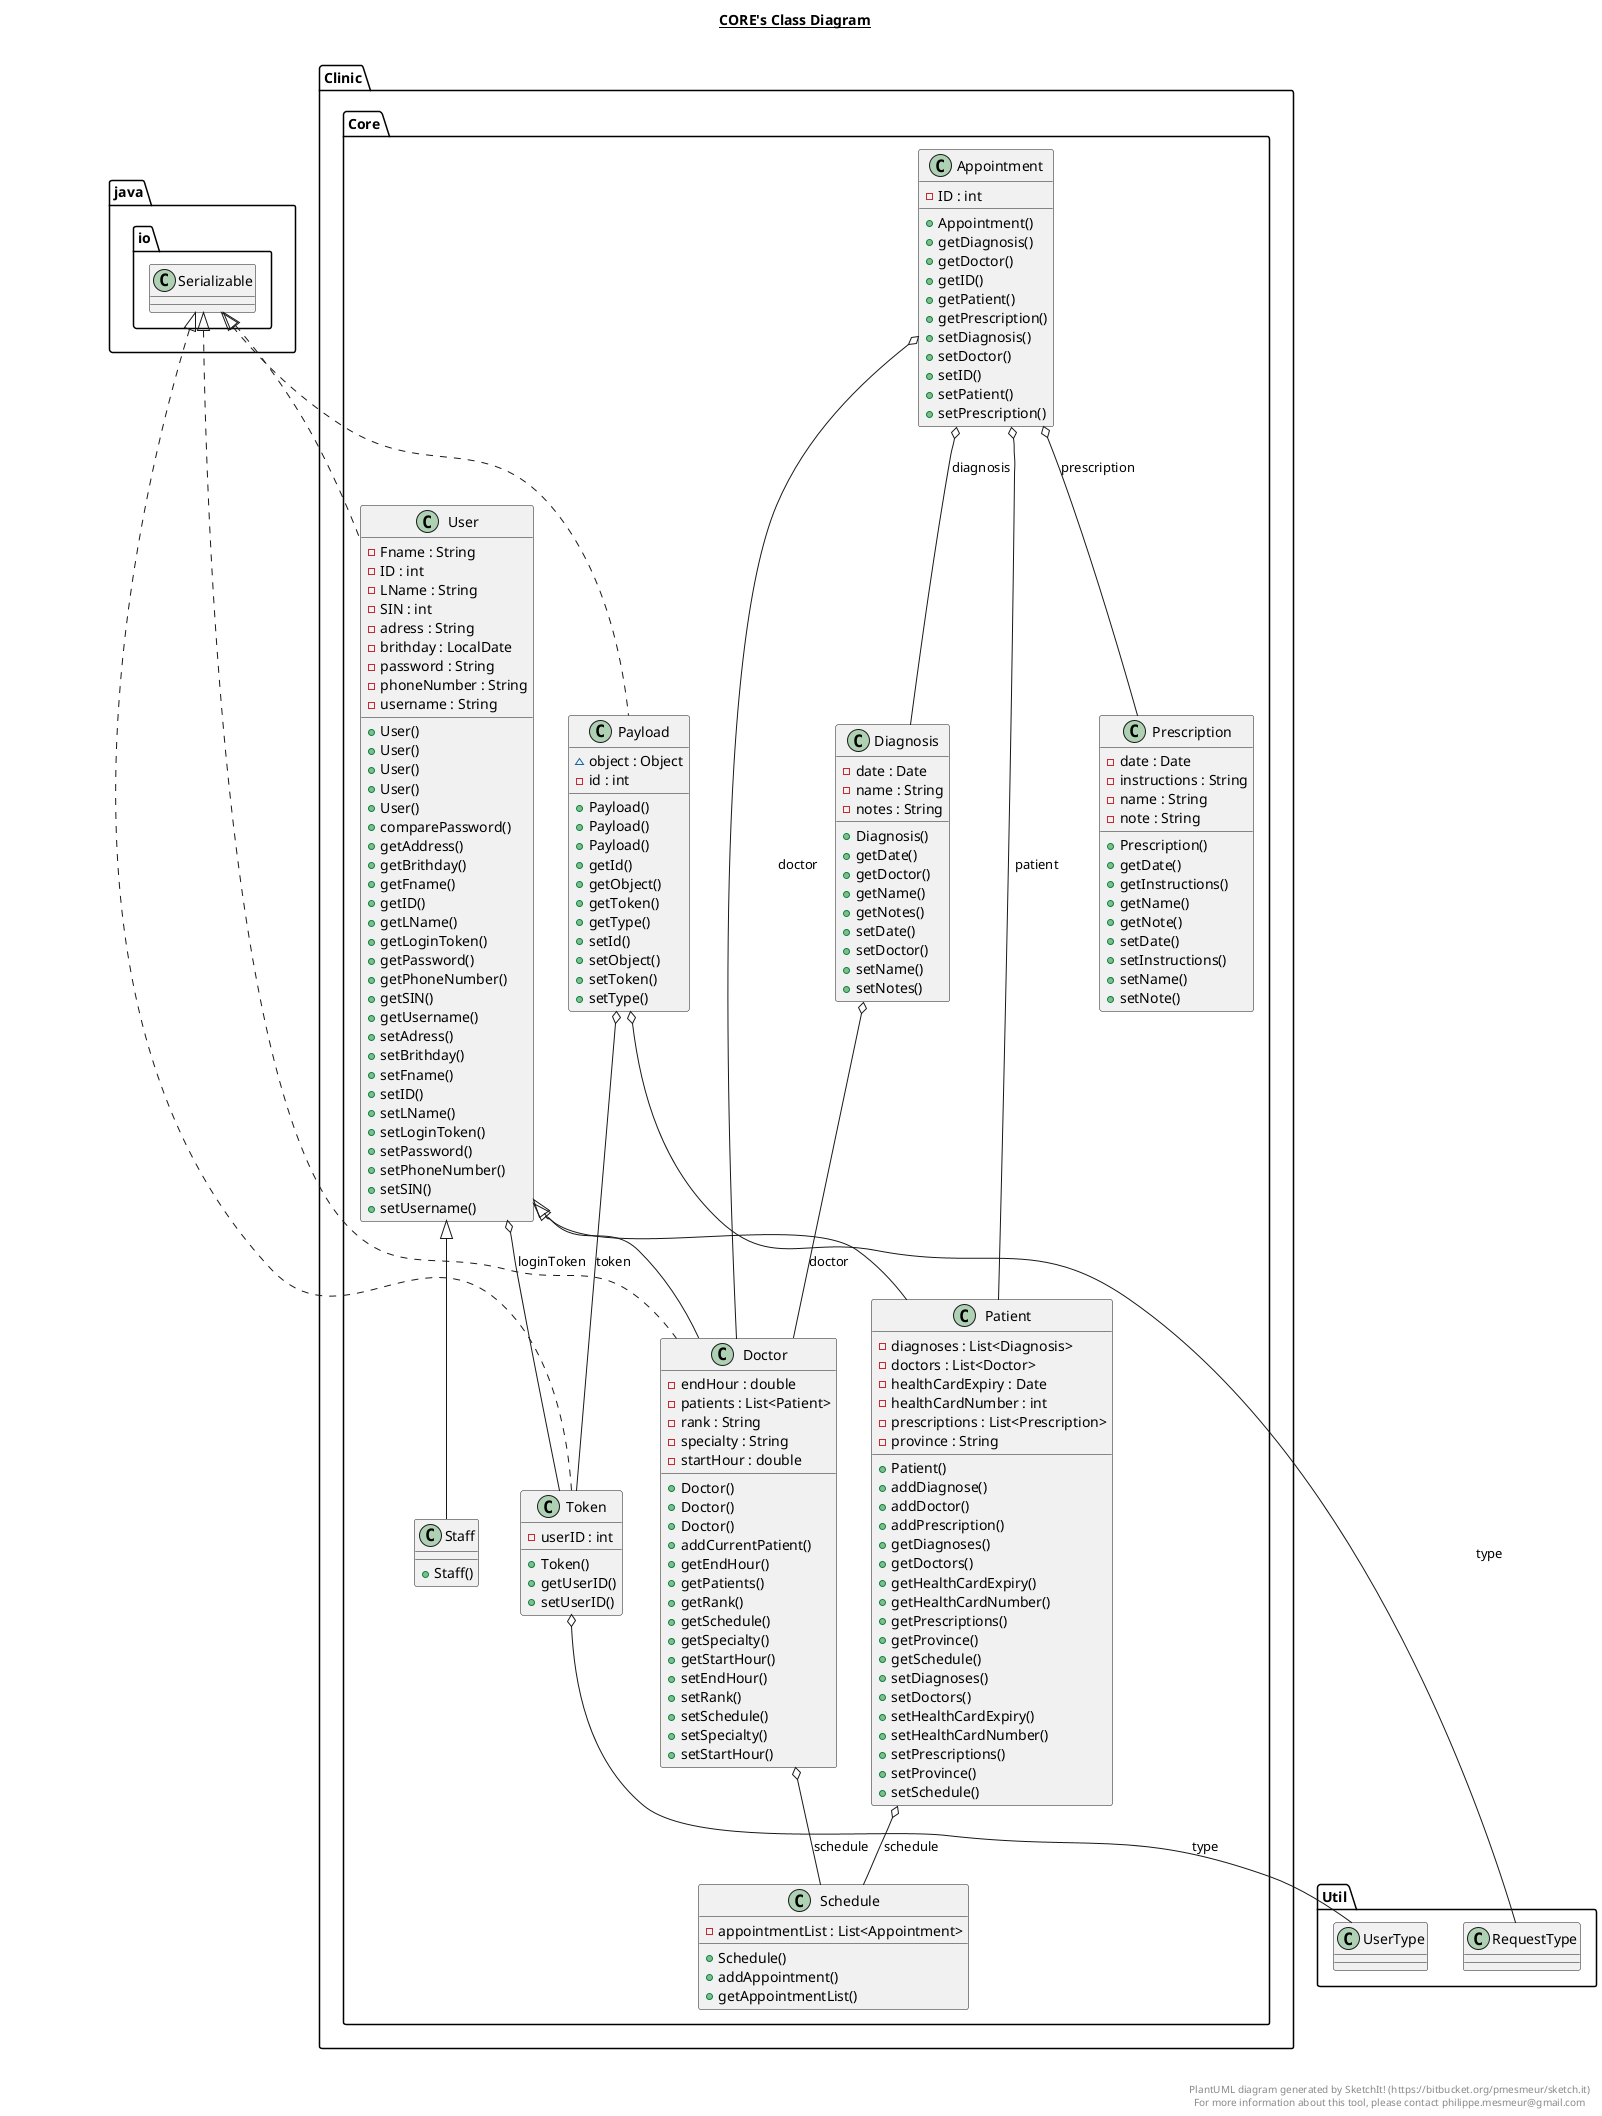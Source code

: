 @startuml

title __CORE's Class Diagram__\n

  namespace Clinic.Core {
    class Clinic.Core.Appointment {
        - ID : int
        + Appointment()
        + getDiagnosis()
        + getDoctor()
        + getID()
        + getPatient()
        + getPrescription()
        + setDiagnosis()
        + setDoctor()
        + setID()
        + setPatient()
        + setPrescription()
    }
  }
  

  namespace Clinic.Core {
    class Clinic.Core.Diagnosis {
        - date : Date
        - name : String
        - notes : String
        + Diagnosis()
        + getDate()
        + getDoctor()
        + getName()
        + getNotes()
        + setDate()
        + setDoctor()
        + setName()
        + setNotes()
    }
  }
  

  namespace Clinic.Core {
    class Clinic.Core.Doctor {
        - endHour : double
        - patients : List<Patient>
        - rank : String
        - specialty : String
        - startHour : double
        + Doctor()
        + Doctor()
        + Doctor()
        + addCurrentPatient()
        + getEndHour()
        + getPatients()
        + getRank()
        + getSchedule()
        + getSpecialty()
        + getStartHour()
        + setEndHour()
        + setRank()
        + setSchedule()
        + setSpecialty()
        + setStartHour()
    }
  }
  

  namespace Clinic.Core {
    class Clinic.Core.Patient {
        - diagnoses : List<Diagnosis>
        - doctors : List<Doctor>
        - healthCardExpiry : Date
        - healthCardNumber : int
        - prescriptions : List<Prescription>
        - province : String
        + Patient()
        + addDiagnose()
        + addDoctor()
        + addPrescription()
        + getDiagnoses()
        + getDoctors()
        + getHealthCardExpiry()
        + getHealthCardNumber()
        + getPrescriptions()
        + getProvince()
        + getSchedule()
        + setDiagnoses()
        + setDoctors()
        + setHealthCardExpiry()
        + setHealthCardNumber()
        + setPrescriptions()
        + setProvince()
        + setSchedule()
    }
  }
  

  namespace Clinic.Core {
    class Clinic.Core.Payload {
        ~ object : Object
        - id : int
        + Payload()
        + Payload()
        + Payload()
        + getId()
        + getObject()
        + getToken()
        + getType()
        + setId()
        + setObject()
        + setToken()
        + setType()
    }
  }
  

  namespace Clinic.Core {
    class Clinic.Core.Prescription {
        - date : Date
        - instructions : String
        - name : String
        - note : String
        + Prescription()
        + getDate()
        + getInstructions()
        + getName()
        + getNote()
        + setDate()
        + setInstructions()
        + setName()
        + setNote()
    }
  }
  

  namespace Clinic.Core {
    class Clinic.Core.Schedule {
        - appointmentList : List<Appointment>
        + Schedule()
        + addAppointment()
        + getAppointmentList()
    }
  }
  

  namespace Clinic.Core {
    class Clinic.Core.Staff {
        + Staff()
    }
  }
  

  namespace Clinic.Core {
    class Clinic.Core.Token {
        - userID : int
        + Token()
        + getUserID()
        + setUserID()
    }
  }
  

  namespace Clinic.Core {
    class Clinic.Core.User {
        - Fname : String
        - ID : int
        - LName : String
        - SIN : int
        - adress : String
        - brithday : LocalDate
        - password : String
        - phoneNumber : String
        - username : String
        + User()
        + User()
        + User()
        + User()
        + User()
        + comparePassword()
        + getAddress()
        + getBrithday()
        + getFname()
        + getID()
        + getLName()
        + getLoginToken()
        + getPassword()
        + getPhoneNumber()
        + getSIN()
        + getUsername()
        + setAdress()
        + setBrithday()
        + setFname()
        + setID()
        + setLName()
        + setLoginToken()
        + setPassword()
        + setPhoneNumber()
        + setSIN()
        + setUsername()
    }
  }
  

  Clinic.Core.Appointment o-- Clinic.Core.Diagnosis : diagnosis
  Clinic.Core.Appointment o-- Clinic.Core.Doctor : doctor
  Clinic.Core.Appointment o-- Clinic.Core.Patient : patient
  Clinic.Core.Appointment o-- Clinic.Core.Prescription : prescription
  Clinic.Core.Diagnosis o-- Clinic.Core.Doctor : doctor
  Clinic.Core.Doctor .up.|> java.io.Serializable
  Clinic.Core.Doctor -up-|> Clinic.Core.User
  Clinic.Core.Doctor o-- Clinic.Core.Schedule : schedule
  Clinic.Core.Patient -up-|> Clinic.Core.User
  Clinic.Core.Patient o-- Clinic.Core.Schedule : schedule
  Clinic.Core.Payload .up.|> java.io.Serializable
  Clinic.Core.Payload o-- Clinic.Core.Token : token
  Clinic.Core.Payload o-- Util.RequestType : type
  Clinic.Core.Staff -up-|> Clinic.Core.User
  Clinic.Core.Token .up.|> java.io.Serializable
  Clinic.Core.Token o-- Util.UserType : type
  Clinic.Core.User .up.|> java.io.Serializable
  Clinic.Core.User o-- Clinic.Core.Token : loginToken


right footer


PlantUML diagram generated by SketchIt! (https://bitbucket.org/pmesmeur/sketch.it)
For more information about this tool, please contact philippe.mesmeur@gmail.com
endfooter

@enduml
